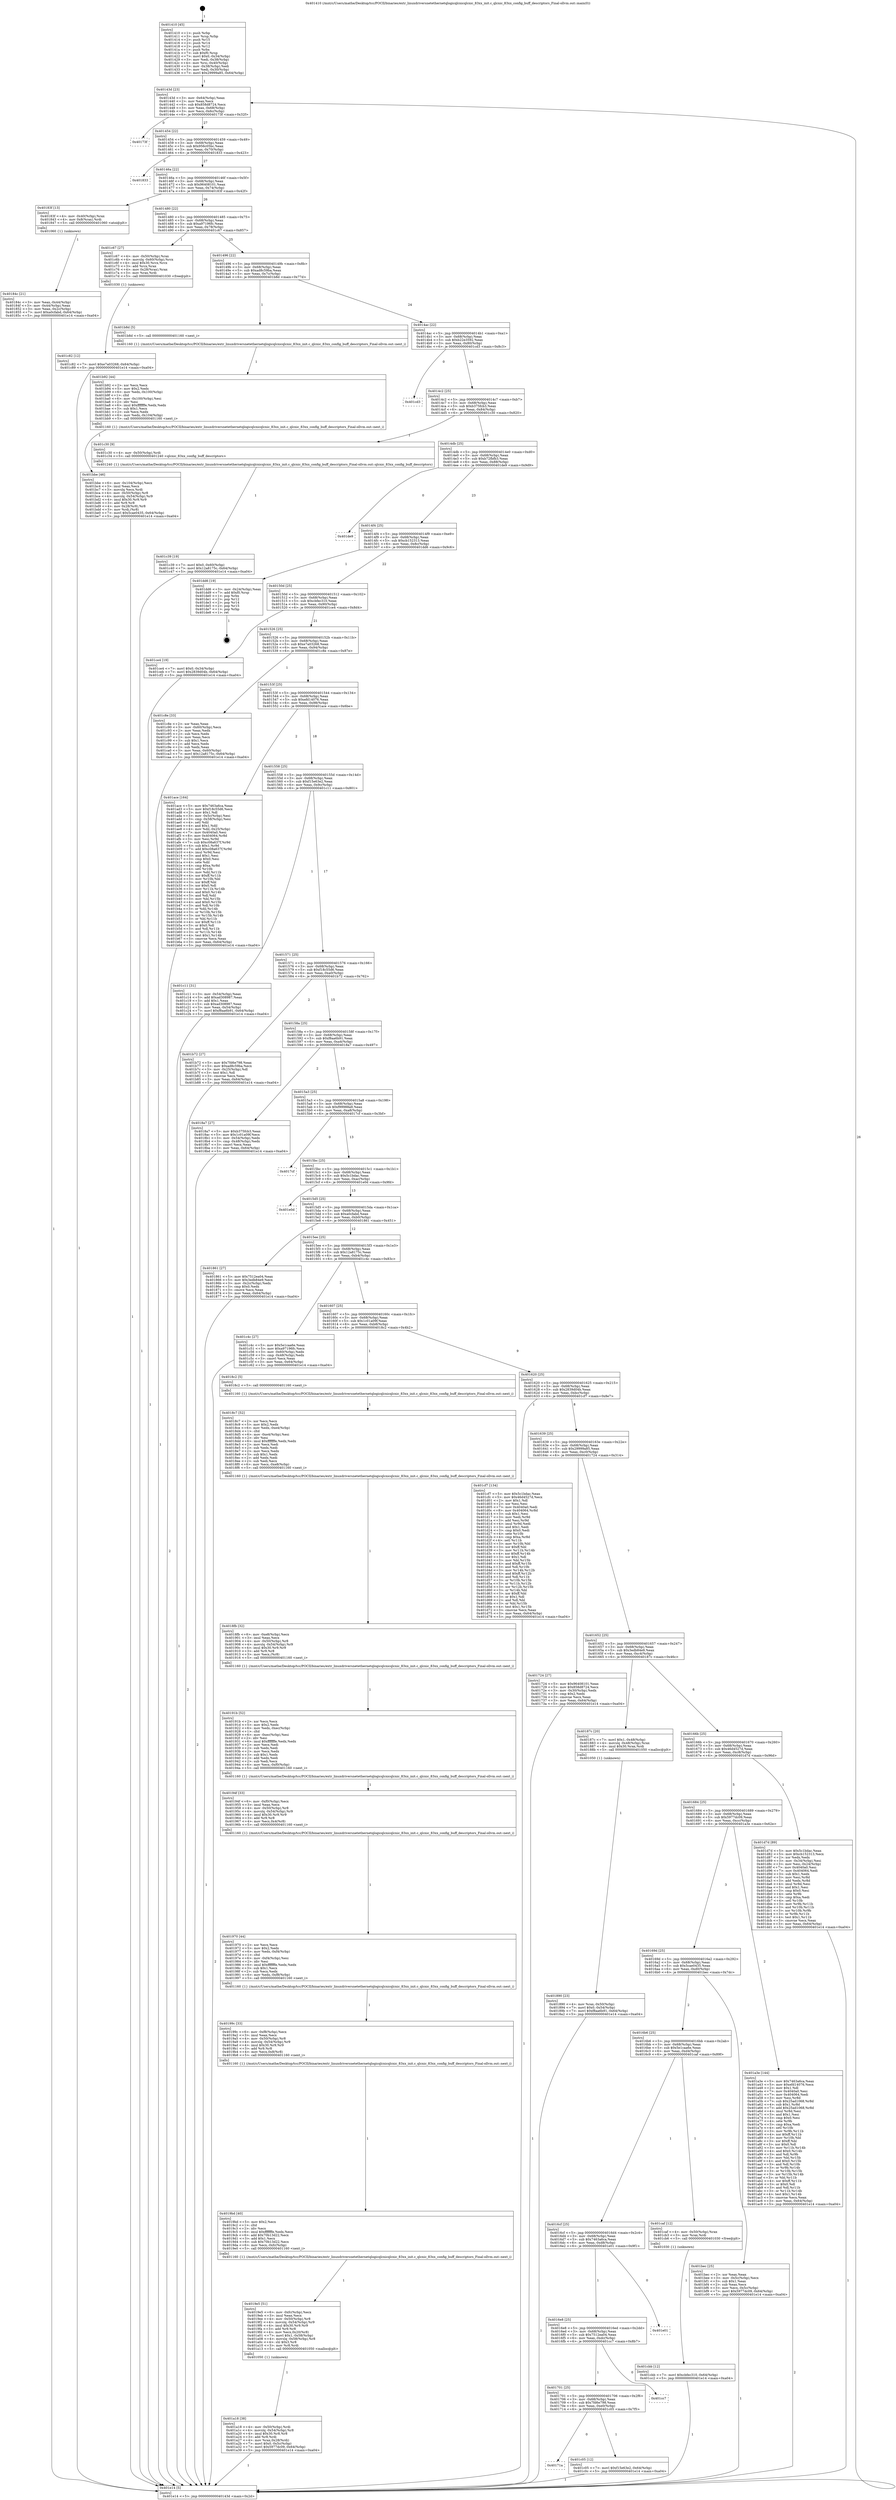 digraph "0x401410" {
  label = "0x401410 (/mnt/c/Users/mathe/Desktop/tcc/POCII/binaries/extr_linuxdriversnetethernetqlogicqlcnicqlcnic_83xx_init.c_qlcnic_83xx_config_buff_descriptors_Final-ollvm.out::main(0))"
  labelloc = "t"
  node[shape=record]

  Entry [label="",width=0.3,height=0.3,shape=circle,fillcolor=black,style=filled]
  "0x40143d" [label="{
     0x40143d [23]\l
     | [instrs]\l
     &nbsp;&nbsp;0x40143d \<+3\>: mov -0x64(%rbp),%eax\l
     &nbsp;&nbsp;0x401440 \<+2\>: mov %eax,%ecx\l
     &nbsp;&nbsp;0x401442 \<+6\>: sub $0x858d8724,%ecx\l
     &nbsp;&nbsp;0x401448 \<+3\>: mov %eax,-0x68(%rbp)\l
     &nbsp;&nbsp;0x40144b \<+3\>: mov %ecx,-0x6c(%rbp)\l
     &nbsp;&nbsp;0x40144e \<+6\>: je 000000000040173f \<main+0x32f\>\l
  }"]
  "0x40173f" [label="{
     0x40173f\l
  }", style=dashed]
  "0x401454" [label="{
     0x401454 [22]\l
     | [instrs]\l
     &nbsp;&nbsp;0x401454 \<+5\>: jmp 0000000000401459 \<main+0x49\>\l
     &nbsp;&nbsp;0x401459 \<+3\>: mov -0x68(%rbp),%eax\l
     &nbsp;&nbsp;0x40145c \<+5\>: sub $0x956c05bc,%eax\l
     &nbsp;&nbsp;0x401461 \<+3\>: mov %eax,-0x70(%rbp)\l
     &nbsp;&nbsp;0x401464 \<+6\>: je 0000000000401833 \<main+0x423\>\l
  }"]
  Exit [label="",width=0.3,height=0.3,shape=circle,fillcolor=black,style=filled,peripheries=2]
  "0x401833" [label="{
     0x401833\l
  }", style=dashed]
  "0x40146a" [label="{
     0x40146a [22]\l
     | [instrs]\l
     &nbsp;&nbsp;0x40146a \<+5\>: jmp 000000000040146f \<main+0x5f\>\l
     &nbsp;&nbsp;0x40146f \<+3\>: mov -0x68(%rbp),%eax\l
     &nbsp;&nbsp;0x401472 \<+5\>: sub $0x96408101,%eax\l
     &nbsp;&nbsp;0x401477 \<+3\>: mov %eax,-0x74(%rbp)\l
     &nbsp;&nbsp;0x40147a \<+6\>: je 000000000040183f \<main+0x42f\>\l
  }"]
  "0x401cbb" [label="{
     0x401cbb [12]\l
     | [instrs]\l
     &nbsp;&nbsp;0x401cbb \<+7\>: movl $0xcbfec310,-0x64(%rbp)\l
     &nbsp;&nbsp;0x401cc2 \<+5\>: jmp 0000000000401e14 \<main+0xa04\>\l
  }"]
  "0x40183f" [label="{
     0x40183f [13]\l
     | [instrs]\l
     &nbsp;&nbsp;0x40183f \<+4\>: mov -0x40(%rbp),%rax\l
     &nbsp;&nbsp;0x401843 \<+4\>: mov 0x8(%rax),%rdi\l
     &nbsp;&nbsp;0x401847 \<+5\>: call 0000000000401060 \<atoi@plt\>\l
     | [calls]\l
     &nbsp;&nbsp;0x401060 \{1\} (unknown)\l
  }"]
  "0x401480" [label="{
     0x401480 [22]\l
     | [instrs]\l
     &nbsp;&nbsp;0x401480 \<+5\>: jmp 0000000000401485 \<main+0x75\>\l
     &nbsp;&nbsp;0x401485 \<+3\>: mov -0x68(%rbp),%eax\l
     &nbsp;&nbsp;0x401488 \<+5\>: sub $0xa97196fc,%eax\l
     &nbsp;&nbsp;0x40148d \<+3\>: mov %eax,-0x78(%rbp)\l
     &nbsp;&nbsp;0x401490 \<+6\>: je 0000000000401c67 \<main+0x857\>\l
  }"]
  "0x401c82" [label="{
     0x401c82 [12]\l
     | [instrs]\l
     &nbsp;&nbsp;0x401c82 \<+7\>: movl $0xe7a03268,-0x64(%rbp)\l
     &nbsp;&nbsp;0x401c89 \<+5\>: jmp 0000000000401e14 \<main+0xa04\>\l
  }"]
  "0x401c67" [label="{
     0x401c67 [27]\l
     | [instrs]\l
     &nbsp;&nbsp;0x401c67 \<+4\>: mov -0x50(%rbp),%rax\l
     &nbsp;&nbsp;0x401c6b \<+4\>: movslq -0x60(%rbp),%rcx\l
     &nbsp;&nbsp;0x401c6f \<+4\>: imul $0x30,%rcx,%rcx\l
     &nbsp;&nbsp;0x401c73 \<+3\>: add %rcx,%rax\l
     &nbsp;&nbsp;0x401c76 \<+4\>: mov 0x28(%rax),%rax\l
     &nbsp;&nbsp;0x401c7a \<+3\>: mov %rax,%rdi\l
     &nbsp;&nbsp;0x401c7d \<+5\>: call 0000000000401030 \<free@plt\>\l
     | [calls]\l
     &nbsp;&nbsp;0x401030 \{1\} (unknown)\l
  }"]
  "0x401496" [label="{
     0x401496 [22]\l
     | [instrs]\l
     &nbsp;&nbsp;0x401496 \<+5\>: jmp 000000000040149b \<main+0x8b\>\l
     &nbsp;&nbsp;0x40149b \<+3\>: mov -0x68(%rbp),%eax\l
     &nbsp;&nbsp;0x40149e \<+5\>: sub $0xad8c59ba,%eax\l
     &nbsp;&nbsp;0x4014a3 \<+3\>: mov %eax,-0x7c(%rbp)\l
     &nbsp;&nbsp;0x4014a6 \<+6\>: je 0000000000401b8d \<main+0x77d\>\l
  }"]
  "0x401c39" [label="{
     0x401c39 [19]\l
     | [instrs]\l
     &nbsp;&nbsp;0x401c39 \<+7\>: movl $0x0,-0x60(%rbp)\l
     &nbsp;&nbsp;0x401c40 \<+7\>: movl $0x12a8175c,-0x64(%rbp)\l
     &nbsp;&nbsp;0x401c47 \<+5\>: jmp 0000000000401e14 \<main+0xa04\>\l
  }"]
  "0x401b8d" [label="{
     0x401b8d [5]\l
     | [instrs]\l
     &nbsp;&nbsp;0x401b8d \<+5\>: call 0000000000401160 \<next_i\>\l
     | [calls]\l
     &nbsp;&nbsp;0x401160 \{1\} (/mnt/c/Users/mathe/Desktop/tcc/POCII/binaries/extr_linuxdriversnetethernetqlogicqlcnicqlcnic_83xx_init.c_qlcnic_83xx_config_buff_descriptors_Final-ollvm.out::next_i)\l
  }"]
  "0x4014ac" [label="{
     0x4014ac [22]\l
     | [instrs]\l
     &nbsp;&nbsp;0x4014ac \<+5\>: jmp 00000000004014b1 \<main+0xa1\>\l
     &nbsp;&nbsp;0x4014b1 \<+3\>: mov -0x68(%rbp),%eax\l
     &nbsp;&nbsp;0x4014b4 \<+5\>: sub $0xb22e3592,%eax\l
     &nbsp;&nbsp;0x4014b9 \<+3\>: mov %eax,-0x80(%rbp)\l
     &nbsp;&nbsp;0x4014bc \<+6\>: je 0000000000401cd3 \<main+0x8c3\>\l
  }"]
  "0x40171a" [label="{
     0x40171a\l
  }", style=dashed]
  "0x401cd3" [label="{
     0x401cd3\l
  }", style=dashed]
  "0x4014c2" [label="{
     0x4014c2 [25]\l
     | [instrs]\l
     &nbsp;&nbsp;0x4014c2 \<+5\>: jmp 00000000004014c7 \<main+0xb7\>\l
     &nbsp;&nbsp;0x4014c7 \<+3\>: mov -0x68(%rbp),%eax\l
     &nbsp;&nbsp;0x4014ca \<+5\>: sub $0xb375fcb3,%eax\l
     &nbsp;&nbsp;0x4014cf \<+6\>: mov %eax,-0x84(%rbp)\l
     &nbsp;&nbsp;0x4014d5 \<+6\>: je 0000000000401c30 \<main+0x820\>\l
  }"]
  "0x401c05" [label="{
     0x401c05 [12]\l
     | [instrs]\l
     &nbsp;&nbsp;0x401c05 \<+7\>: movl $0xf15e63e2,-0x64(%rbp)\l
     &nbsp;&nbsp;0x401c0c \<+5\>: jmp 0000000000401e14 \<main+0xa04\>\l
  }"]
  "0x401c30" [label="{
     0x401c30 [9]\l
     | [instrs]\l
     &nbsp;&nbsp;0x401c30 \<+4\>: mov -0x50(%rbp),%rdi\l
     &nbsp;&nbsp;0x401c34 \<+5\>: call 0000000000401240 \<qlcnic_83xx_config_buff_descriptors\>\l
     | [calls]\l
     &nbsp;&nbsp;0x401240 \{1\} (/mnt/c/Users/mathe/Desktop/tcc/POCII/binaries/extr_linuxdriversnetethernetqlogicqlcnicqlcnic_83xx_init.c_qlcnic_83xx_config_buff_descriptors_Final-ollvm.out::qlcnic_83xx_config_buff_descriptors)\l
  }"]
  "0x4014db" [label="{
     0x4014db [25]\l
     | [instrs]\l
     &nbsp;&nbsp;0x4014db \<+5\>: jmp 00000000004014e0 \<main+0xd0\>\l
     &nbsp;&nbsp;0x4014e0 \<+3\>: mov -0x68(%rbp),%eax\l
     &nbsp;&nbsp;0x4014e3 \<+5\>: sub $0xb72fbfb3,%eax\l
     &nbsp;&nbsp;0x4014e8 \<+6\>: mov %eax,-0x88(%rbp)\l
     &nbsp;&nbsp;0x4014ee \<+6\>: je 0000000000401de9 \<main+0x9d9\>\l
  }"]
  "0x401701" [label="{
     0x401701 [25]\l
     | [instrs]\l
     &nbsp;&nbsp;0x401701 \<+5\>: jmp 0000000000401706 \<main+0x2f6\>\l
     &nbsp;&nbsp;0x401706 \<+3\>: mov -0x68(%rbp),%eax\l
     &nbsp;&nbsp;0x401709 \<+5\>: sub $0x7fd6e798,%eax\l
     &nbsp;&nbsp;0x40170e \<+6\>: mov %eax,-0xe0(%rbp)\l
     &nbsp;&nbsp;0x401714 \<+6\>: je 0000000000401c05 \<main+0x7f5\>\l
  }"]
  "0x401de9" [label="{
     0x401de9\l
  }", style=dashed]
  "0x4014f4" [label="{
     0x4014f4 [25]\l
     | [instrs]\l
     &nbsp;&nbsp;0x4014f4 \<+5\>: jmp 00000000004014f9 \<main+0xe9\>\l
     &nbsp;&nbsp;0x4014f9 \<+3\>: mov -0x68(%rbp),%eax\l
     &nbsp;&nbsp;0x4014fc \<+5\>: sub $0xcb152313,%eax\l
     &nbsp;&nbsp;0x401501 \<+6\>: mov %eax,-0x8c(%rbp)\l
     &nbsp;&nbsp;0x401507 \<+6\>: je 0000000000401dd6 \<main+0x9c6\>\l
  }"]
  "0x401cc7" [label="{
     0x401cc7\l
  }", style=dashed]
  "0x401dd6" [label="{
     0x401dd6 [19]\l
     | [instrs]\l
     &nbsp;&nbsp;0x401dd6 \<+3\>: mov -0x24(%rbp),%eax\l
     &nbsp;&nbsp;0x401dd9 \<+7\>: add $0xf0,%rsp\l
     &nbsp;&nbsp;0x401de0 \<+1\>: pop %rbx\l
     &nbsp;&nbsp;0x401de1 \<+2\>: pop %r12\l
     &nbsp;&nbsp;0x401de3 \<+2\>: pop %r14\l
     &nbsp;&nbsp;0x401de5 \<+2\>: pop %r15\l
     &nbsp;&nbsp;0x401de7 \<+1\>: pop %rbp\l
     &nbsp;&nbsp;0x401de8 \<+1\>: ret\l
  }"]
  "0x40150d" [label="{
     0x40150d [25]\l
     | [instrs]\l
     &nbsp;&nbsp;0x40150d \<+5\>: jmp 0000000000401512 \<main+0x102\>\l
     &nbsp;&nbsp;0x401512 \<+3\>: mov -0x68(%rbp),%eax\l
     &nbsp;&nbsp;0x401515 \<+5\>: sub $0xcbfec310,%eax\l
     &nbsp;&nbsp;0x40151a \<+6\>: mov %eax,-0x90(%rbp)\l
     &nbsp;&nbsp;0x401520 \<+6\>: je 0000000000401ce4 \<main+0x8d4\>\l
  }"]
  "0x4016e8" [label="{
     0x4016e8 [25]\l
     | [instrs]\l
     &nbsp;&nbsp;0x4016e8 \<+5\>: jmp 00000000004016ed \<main+0x2dd\>\l
     &nbsp;&nbsp;0x4016ed \<+3\>: mov -0x68(%rbp),%eax\l
     &nbsp;&nbsp;0x4016f0 \<+5\>: sub $0x7512ea04,%eax\l
     &nbsp;&nbsp;0x4016f5 \<+6\>: mov %eax,-0xdc(%rbp)\l
     &nbsp;&nbsp;0x4016fb \<+6\>: je 0000000000401cc7 \<main+0x8b7\>\l
  }"]
  "0x401ce4" [label="{
     0x401ce4 [19]\l
     | [instrs]\l
     &nbsp;&nbsp;0x401ce4 \<+7\>: movl $0x0,-0x34(%rbp)\l
     &nbsp;&nbsp;0x401ceb \<+7\>: movl $0x2839d04b,-0x64(%rbp)\l
     &nbsp;&nbsp;0x401cf2 \<+5\>: jmp 0000000000401e14 \<main+0xa04\>\l
  }"]
  "0x401526" [label="{
     0x401526 [25]\l
     | [instrs]\l
     &nbsp;&nbsp;0x401526 \<+5\>: jmp 000000000040152b \<main+0x11b\>\l
     &nbsp;&nbsp;0x40152b \<+3\>: mov -0x68(%rbp),%eax\l
     &nbsp;&nbsp;0x40152e \<+5\>: sub $0xe7a03268,%eax\l
     &nbsp;&nbsp;0x401533 \<+6\>: mov %eax,-0x94(%rbp)\l
     &nbsp;&nbsp;0x401539 \<+6\>: je 0000000000401c8e \<main+0x87e\>\l
  }"]
  "0x401e01" [label="{
     0x401e01\l
  }", style=dashed]
  "0x401c8e" [label="{
     0x401c8e [33]\l
     | [instrs]\l
     &nbsp;&nbsp;0x401c8e \<+2\>: xor %eax,%eax\l
     &nbsp;&nbsp;0x401c90 \<+3\>: mov -0x60(%rbp),%ecx\l
     &nbsp;&nbsp;0x401c93 \<+2\>: mov %eax,%edx\l
     &nbsp;&nbsp;0x401c95 \<+2\>: sub %ecx,%edx\l
     &nbsp;&nbsp;0x401c97 \<+2\>: mov %eax,%ecx\l
     &nbsp;&nbsp;0x401c99 \<+3\>: sub $0x1,%ecx\l
     &nbsp;&nbsp;0x401c9c \<+2\>: add %ecx,%edx\l
     &nbsp;&nbsp;0x401c9e \<+2\>: sub %edx,%eax\l
     &nbsp;&nbsp;0x401ca0 \<+3\>: mov %eax,-0x60(%rbp)\l
     &nbsp;&nbsp;0x401ca3 \<+7\>: movl $0x12a8175c,-0x64(%rbp)\l
     &nbsp;&nbsp;0x401caa \<+5\>: jmp 0000000000401e14 \<main+0xa04\>\l
  }"]
  "0x40153f" [label="{
     0x40153f [25]\l
     | [instrs]\l
     &nbsp;&nbsp;0x40153f \<+5\>: jmp 0000000000401544 \<main+0x134\>\l
     &nbsp;&nbsp;0x401544 \<+3\>: mov -0x68(%rbp),%eax\l
     &nbsp;&nbsp;0x401547 \<+5\>: sub $0xefd14076,%eax\l
     &nbsp;&nbsp;0x40154c \<+6\>: mov %eax,-0x98(%rbp)\l
     &nbsp;&nbsp;0x401552 \<+6\>: je 0000000000401ace \<main+0x6be\>\l
  }"]
  "0x4016cf" [label="{
     0x4016cf [25]\l
     | [instrs]\l
     &nbsp;&nbsp;0x4016cf \<+5\>: jmp 00000000004016d4 \<main+0x2c4\>\l
     &nbsp;&nbsp;0x4016d4 \<+3\>: mov -0x68(%rbp),%eax\l
     &nbsp;&nbsp;0x4016d7 \<+5\>: sub $0x7463a6ca,%eax\l
     &nbsp;&nbsp;0x4016dc \<+6\>: mov %eax,-0xd8(%rbp)\l
     &nbsp;&nbsp;0x4016e2 \<+6\>: je 0000000000401e01 \<main+0x9f1\>\l
  }"]
  "0x401ace" [label="{
     0x401ace [164]\l
     | [instrs]\l
     &nbsp;&nbsp;0x401ace \<+5\>: mov $0x7463a6ca,%eax\l
     &nbsp;&nbsp;0x401ad3 \<+5\>: mov $0xf18c55d6,%ecx\l
     &nbsp;&nbsp;0x401ad8 \<+2\>: mov $0x1,%dl\l
     &nbsp;&nbsp;0x401ada \<+3\>: mov -0x5c(%rbp),%esi\l
     &nbsp;&nbsp;0x401add \<+3\>: cmp -0x58(%rbp),%esi\l
     &nbsp;&nbsp;0x401ae0 \<+4\>: setl %dil\l
     &nbsp;&nbsp;0x401ae4 \<+4\>: and $0x1,%dil\l
     &nbsp;&nbsp;0x401ae8 \<+4\>: mov %dil,-0x25(%rbp)\l
     &nbsp;&nbsp;0x401aec \<+7\>: mov 0x4040a0,%esi\l
     &nbsp;&nbsp;0x401af3 \<+8\>: mov 0x404064,%r8d\l
     &nbsp;&nbsp;0x401afb \<+3\>: mov %esi,%r9d\l
     &nbsp;&nbsp;0x401afe \<+7\>: sub $0xc08a637f,%r9d\l
     &nbsp;&nbsp;0x401b05 \<+4\>: sub $0x1,%r9d\l
     &nbsp;&nbsp;0x401b09 \<+7\>: add $0xc08a637f,%r9d\l
     &nbsp;&nbsp;0x401b10 \<+4\>: imul %r9d,%esi\l
     &nbsp;&nbsp;0x401b14 \<+3\>: and $0x1,%esi\l
     &nbsp;&nbsp;0x401b17 \<+3\>: cmp $0x0,%esi\l
     &nbsp;&nbsp;0x401b1a \<+4\>: sete %dil\l
     &nbsp;&nbsp;0x401b1e \<+4\>: cmp $0xa,%r8d\l
     &nbsp;&nbsp;0x401b22 \<+4\>: setl %r10b\l
     &nbsp;&nbsp;0x401b26 \<+3\>: mov %dil,%r11b\l
     &nbsp;&nbsp;0x401b29 \<+4\>: xor $0xff,%r11b\l
     &nbsp;&nbsp;0x401b2d \<+3\>: mov %r10b,%bl\l
     &nbsp;&nbsp;0x401b30 \<+3\>: xor $0xff,%bl\l
     &nbsp;&nbsp;0x401b33 \<+3\>: xor $0x0,%dl\l
     &nbsp;&nbsp;0x401b36 \<+3\>: mov %r11b,%r14b\l
     &nbsp;&nbsp;0x401b39 \<+4\>: and $0x0,%r14b\l
     &nbsp;&nbsp;0x401b3d \<+3\>: and %dl,%dil\l
     &nbsp;&nbsp;0x401b40 \<+3\>: mov %bl,%r15b\l
     &nbsp;&nbsp;0x401b43 \<+4\>: and $0x0,%r15b\l
     &nbsp;&nbsp;0x401b47 \<+3\>: and %dl,%r10b\l
     &nbsp;&nbsp;0x401b4a \<+3\>: or %dil,%r14b\l
     &nbsp;&nbsp;0x401b4d \<+3\>: or %r10b,%r15b\l
     &nbsp;&nbsp;0x401b50 \<+3\>: xor %r15b,%r14b\l
     &nbsp;&nbsp;0x401b53 \<+3\>: or %bl,%r11b\l
     &nbsp;&nbsp;0x401b56 \<+4\>: xor $0xff,%r11b\l
     &nbsp;&nbsp;0x401b5a \<+3\>: or $0x0,%dl\l
     &nbsp;&nbsp;0x401b5d \<+3\>: and %dl,%r11b\l
     &nbsp;&nbsp;0x401b60 \<+3\>: or %r11b,%r14b\l
     &nbsp;&nbsp;0x401b63 \<+4\>: test $0x1,%r14b\l
     &nbsp;&nbsp;0x401b67 \<+3\>: cmovne %ecx,%eax\l
     &nbsp;&nbsp;0x401b6a \<+3\>: mov %eax,-0x64(%rbp)\l
     &nbsp;&nbsp;0x401b6d \<+5\>: jmp 0000000000401e14 \<main+0xa04\>\l
  }"]
  "0x401558" [label="{
     0x401558 [25]\l
     | [instrs]\l
     &nbsp;&nbsp;0x401558 \<+5\>: jmp 000000000040155d \<main+0x14d\>\l
     &nbsp;&nbsp;0x40155d \<+3\>: mov -0x68(%rbp),%eax\l
     &nbsp;&nbsp;0x401560 \<+5\>: sub $0xf15e63e2,%eax\l
     &nbsp;&nbsp;0x401565 \<+6\>: mov %eax,-0x9c(%rbp)\l
     &nbsp;&nbsp;0x40156b \<+6\>: je 0000000000401c11 \<main+0x801\>\l
  }"]
  "0x401caf" [label="{
     0x401caf [12]\l
     | [instrs]\l
     &nbsp;&nbsp;0x401caf \<+4\>: mov -0x50(%rbp),%rax\l
     &nbsp;&nbsp;0x401cb3 \<+3\>: mov %rax,%rdi\l
     &nbsp;&nbsp;0x401cb6 \<+5\>: call 0000000000401030 \<free@plt\>\l
     | [calls]\l
     &nbsp;&nbsp;0x401030 \{1\} (unknown)\l
  }"]
  "0x401c11" [label="{
     0x401c11 [31]\l
     | [instrs]\l
     &nbsp;&nbsp;0x401c11 \<+3\>: mov -0x54(%rbp),%eax\l
     &nbsp;&nbsp;0x401c14 \<+5\>: add $0xad308987,%eax\l
     &nbsp;&nbsp;0x401c19 \<+3\>: add $0x1,%eax\l
     &nbsp;&nbsp;0x401c1c \<+5\>: sub $0xad308987,%eax\l
     &nbsp;&nbsp;0x401c21 \<+3\>: mov %eax,-0x54(%rbp)\l
     &nbsp;&nbsp;0x401c24 \<+7\>: movl $0xf8aa6b91,-0x64(%rbp)\l
     &nbsp;&nbsp;0x401c2b \<+5\>: jmp 0000000000401e14 \<main+0xa04\>\l
  }"]
  "0x401571" [label="{
     0x401571 [25]\l
     | [instrs]\l
     &nbsp;&nbsp;0x401571 \<+5\>: jmp 0000000000401576 \<main+0x166\>\l
     &nbsp;&nbsp;0x401576 \<+3\>: mov -0x68(%rbp),%eax\l
     &nbsp;&nbsp;0x401579 \<+5\>: sub $0xf18c55d6,%eax\l
     &nbsp;&nbsp;0x40157e \<+6\>: mov %eax,-0xa0(%rbp)\l
     &nbsp;&nbsp;0x401584 \<+6\>: je 0000000000401b72 \<main+0x762\>\l
  }"]
  "0x4016b6" [label="{
     0x4016b6 [25]\l
     | [instrs]\l
     &nbsp;&nbsp;0x4016b6 \<+5\>: jmp 00000000004016bb \<main+0x2ab\>\l
     &nbsp;&nbsp;0x4016bb \<+3\>: mov -0x68(%rbp),%eax\l
     &nbsp;&nbsp;0x4016be \<+5\>: sub $0x5e1caa6e,%eax\l
     &nbsp;&nbsp;0x4016c3 \<+6\>: mov %eax,-0xd4(%rbp)\l
     &nbsp;&nbsp;0x4016c9 \<+6\>: je 0000000000401caf \<main+0x89f\>\l
  }"]
  "0x401b72" [label="{
     0x401b72 [27]\l
     | [instrs]\l
     &nbsp;&nbsp;0x401b72 \<+5\>: mov $0x7fd6e798,%eax\l
     &nbsp;&nbsp;0x401b77 \<+5\>: mov $0xad8c59ba,%ecx\l
     &nbsp;&nbsp;0x401b7c \<+3\>: mov -0x25(%rbp),%dl\l
     &nbsp;&nbsp;0x401b7f \<+3\>: test $0x1,%dl\l
     &nbsp;&nbsp;0x401b82 \<+3\>: cmovne %ecx,%eax\l
     &nbsp;&nbsp;0x401b85 \<+3\>: mov %eax,-0x64(%rbp)\l
     &nbsp;&nbsp;0x401b88 \<+5\>: jmp 0000000000401e14 \<main+0xa04\>\l
  }"]
  "0x40158a" [label="{
     0x40158a [25]\l
     | [instrs]\l
     &nbsp;&nbsp;0x40158a \<+5\>: jmp 000000000040158f \<main+0x17f\>\l
     &nbsp;&nbsp;0x40158f \<+3\>: mov -0x68(%rbp),%eax\l
     &nbsp;&nbsp;0x401592 \<+5\>: sub $0xf8aa6b91,%eax\l
     &nbsp;&nbsp;0x401597 \<+6\>: mov %eax,-0xa4(%rbp)\l
     &nbsp;&nbsp;0x40159d \<+6\>: je 00000000004018a7 \<main+0x497\>\l
  }"]
  "0x401bec" [label="{
     0x401bec [25]\l
     | [instrs]\l
     &nbsp;&nbsp;0x401bec \<+2\>: xor %eax,%eax\l
     &nbsp;&nbsp;0x401bee \<+3\>: mov -0x5c(%rbp),%ecx\l
     &nbsp;&nbsp;0x401bf1 \<+3\>: sub $0x1,%eax\l
     &nbsp;&nbsp;0x401bf4 \<+2\>: sub %eax,%ecx\l
     &nbsp;&nbsp;0x401bf6 \<+3\>: mov %ecx,-0x5c(%rbp)\l
     &nbsp;&nbsp;0x401bf9 \<+7\>: movl $0x5977dc09,-0x64(%rbp)\l
     &nbsp;&nbsp;0x401c00 \<+5\>: jmp 0000000000401e14 \<main+0xa04\>\l
  }"]
  "0x4018a7" [label="{
     0x4018a7 [27]\l
     | [instrs]\l
     &nbsp;&nbsp;0x4018a7 \<+5\>: mov $0xb375fcb3,%eax\l
     &nbsp;&nbsp;0x4018ac \<+5\>: mov $0x1c01a09f,%ecx\l
     &nbsp;&nbsp;0x4018b1 \<+3\>: mov -0x54(%rbp),%edx\l
     &nbsp;&nbsp;0x4018b4 \<+3\>: cmp -0x48(%rbp),%edx\l
     &nbsp;&nbsp;0x4018b7 \<+3\>: cmovl %ecx,%eax\l
     &nbsp;&nbsp;0x4018ba \<+3\>: mov %eax,-0x64(%rbp)\l
     &nbsp;&nbsp;0x4018bd \<+5\>: jmp 0000000000401e14 \<main+0xa04\>\l
  }"]
  "0x4015a3" [label="{
     0x4015a3 [25]\l
     | [instrs]\l
     &nbsp;&nbsp;0x4015a3 \<+5\>: jmp 00000000004015a8 \<main+0x198\>\l
     &nbsp;&nbsp;0x4015a8 \<+3\>: mov -0x68(%rbp),%eax\l
     &nbsp;&nbsp;0x4015ab \<+5\>: sub $0xf99988a9,%eax\l
     &nbsp;&nbsp;0x4015b0 \<+6\>: mov %eax,-0xa8(%rbp)\l
     &nbsp;&nbsp;0x4015b6 \<+6\>: je 00000000004017cf \<main+0x3bf\>\l
  }"]
  "0x401bbe" [label="{
     0x401bbe [46]\l
     | [instrs]\l
     &nbsp;&nbsp;0x401bbe \<+6\>: mov -0x104(%rbp),%ecx\l
     &nbsp;&nbsp;0x401bc4 \<+3\>: imul %eax,%ecx\l
     &nbsp;&nbsp;0x401bc7 \<+3\>: movslq %ecx,%rdi\l
     &nbsp;&nbsp;0x401bca \<+4\>: mov -0x50(%rbp),%r8\l
     &nbsp;&nbsp;0x401bce \<+4\>: movslq -0x54(%rbp),%r9\l
     &nbsp;&nbsp;0x401bd2 \<+4\>: imul $0x30,%r9,%r9\l
     &nbsp;&nbsp;0x401bd6 \<+3\>: add %r9,%r8\l
     &nbsp;&nbsp;0x401bd9 \<+4\>: mov 0x28(%r8),%r8\l
     &nbsp;&nbsp;0x401bdd \<+3\>: mov %rdi,(%r8)\l
     &nbsp;&nbsp;0x401be0 \<+7\>: movl $0x5cae0435,-0x64(%rbp)\l
     &nbsp;&nbsp;0x401be7 \<+5\>: jmp 0000000000401e14 \<main+0xa04\>\l
  }"]
  "0x4017cf" [label="{
     0x4017cf\l
  }", style=dashed]
  "0x4015bc" [label="{
     0x4015bc [25]\l
     | [instrs]\l
     &nbsp;&nbsp;0x4015bc \<+5\>: jmp 00000000004015c1 \<main+0x1b1\>\l
     &nbsp;&nbsp;0x4015c1 \<+3\>: mov -0x68(%rbp),%eax\l
     &nbsp;&nbsp;0x4015c4 \<+5\>: sub $0x5c1bdac,%eax\l
     &nbsp;&nbsp;0x4015c9 \<+6\>: mov %eax,-0xac(%rbp)\l
     &nbsp;&nbsp;0x4015cf \<+6\>: je 0000000000401e0d \<main+0x9fd\>\l
  }"]
  "0x401b92" [label="{
     0x401b92 [44]\l
     | [instrs]\l
     &nbsp;&nbsp;0x401b92 \<+2\>: xor %ecx,%ecx\l
     &nbsp;&nbsp;0x401b94 \<+5\>: mov $0x2,%edx\l
     &nbsp;&nbsp;0x401b99 \<+6\>: mov %edx,-0x100(%rbp)\l
     &nbsp;&nbsp;0x401b9f \<+1\>: cltd\l
     &nbsp;&nbsp;0x401ba0 \<+6\>: mov -0x100(%rbp),%esi\l
     &nbsp;&nbsp;0x401ba6 \<+2\>: idiv %esi\l
     &nbsp;&nbsp;0x401ba8 \<+6\>: imul $0xfffffffe,%edx,%edx\l
     &nbsp;&nbsp;0x401bae \<+3\>: sub $0x1,%ecx\l
     &nbsp;&nbsp;0x401bb1 \<+2\>: sub %ecx,%edx\l
     &nbsp;&nbsp;0x401bb3 \<+6\>: mov %edx,-0x104(%rbp)\l
     &nbsp;&nbsp;0x401bb9 \<+5\>: call 0000000000401160 \<next_i\>\l
     | [calls]\l
     &nbsp;&nbsp;0x401160 \{1\} (/mnt/c/Users/mathe/Desktop/tcc/POCII/binaries/extr_linuxdriversnetethernetqlogicqlcnicqlcnic_83xx_init.c_qlcnic_83xx_config_buff_descriptors_Final-ollvm.out::next_i)\l
  }"]
  "0x401e0d" [label="{
     0x401e0d\l
  }", style=dashed]
  "0x4015d5" [label="{
     0x4015d5 [25]\l
     | [instrs]\l
     &nbsp;&nbsp;0x4015d5 \<+5\>: jmp 00000000004015da \<main+0x1ca\>\l
     &nbsp;&nbsp;0x4015da \<+3\>: mov -0x68(%rbp),%eax\l
     &nbsp;&nbsp;0x4015dd \<+5\>: sub $0xa0cfabd,%eax\l
     &nbsp;&nbsp;0x4015e2 \<+6\>: mov %eax,-0xb0(%rbp)\l
     &nbsp;&nbsp;0x4015e8 \<+6\>: je 0000000000401861 \<main+0x451\>\l
  }"]
  "0x40169d" [label="{
     0x40169d [25]\l
     | [instrs]\l
     &nbsp;&nbsp;0x40169d \<+5\>: jmp 00000000004016a2 \<main+0x292\>\l
     &nbsp;&nbsp;0x4016a2 \<+3\>: mov -0x68(%rbp),%eax\l
     &nbsp;&nbsp;0x4016a5 \<+5\>: sub $0x5cae0435,%eax\l
     &nbsp;&nbsp;0x4016aa \<+6\>: mov %eax,-0xd0(%rbp)\l
     &nbsp;&nbsp;0x4016b0 \<+6\>: je 0000000000401bec \<main+0x7dc\>\l
  }"]
  "0x401861" [label="{
     0x401861 [27]\l
     | [instrs]\l
     &nbsp;&nbsp;0x401861 \<+5\>: mov $0x7512ea04,%eax\l
     &nbsp;&nbsp;0x401866 \<+5\>: mov $0x3edb84e9,%ecx\l
     &nbsp;&nbsp;0x40186b \<+3\>: mov -0x2c(%rbp),%edx\l
     &nbsp;&nbsp;0x40186e \<+3\>: cmp $0x0,%edx\l
     &nbsp;&nbsp;0x401871 \<+3\>: cmove %ecx,%eax\l
     &nbsp;&nbsp;0x401874 \<+3\>: mov %eax,-0x64(%rbp)\l
     &nbsp;&nbsp;0x401877 \<+5\>: jmp 0000000000401e14 \<main+0xa04\>\l
  }"]
  "0x4015ee" [label="{
     0x4015ee [25]\l
     | [instrs]\l
     &nbsp;&nbsp;0x4015ee \<+5\>: jmp 00000000004015f3 \<main+0x1e3\>\l
     &nbsp;&nbsp;0x4015f3 \<+3\>: mov -0x68(%rbp),%eax\l
     &nbsp;&nbsp;0x4015f6 \<+5\>: sub $0x12a8175c,%eax\l
     &nbsp;&nbsp;0x4015fb \<+6\>: mov %eax,-0xb4(%rbp)\l
     &nbsp;&nbsp;0x401601 \<+6\>: je 0000000000401c4c \<main+0x83c\>\l
  }"]
  "0x401a3e" [label="{
     0x401a3e [144]\l
     | [instrs]\l
     &nbsp;&nbsp;0x401a3e \<+5\>: mov $0x7463a6ca,%eax\l
     &nbsp;&nbsp;0x401a43 \<+5\>: mov $0xefd14076,%ecx\l
     &nbsp;&nbsp;0x401a48 \<+2\>: mov $0x1,%dl\l
     &nbsp;&nbsp;0x401a4a \<+7\>: mov 0x4040a0,%esi\l
     &nbsp;&nbsp;0x401a51 \<+7\>: mov 0x404064,%edi\l
     &nbsp;&nbsp;0x401a58 \<+3\>: mov %esi,%r8d\l
     &nbsp;&nbsp;0x401a5b \<+7\>: sub $0x25ad1068,%r8d\l
     &nbsp;&nbsp;0x401a62 \<+4\>: sub $0x1,%r8d\l
     &nbsp;&nbsp;0x401a66 \<+7\>: add $0x25ad1068,%r8d\l
     &nbsp;&nbsp;0x401a6d \<+4\>: imul %r8d,%esi\l
     &nbsp;&nbsp;0x401a71 \<+3\>: and $0x1,%esi\l
     &nbsp;&nbsp;0x401a74 \<+3\>: cmp $0x0,%esi\l
     &nbsp;&nbsp;0x401a77 \<+4\>: sete %r9b\l
     &nbsp;&nbsp;0x401a7b \<+3\>: cmp $0xa,%edi\l
     &nbsp;&nbsp;0x401a7e \<+4\>: setl %r10b\l
     &nbsp;&nbsp;0x401a82 \<+3\>: mov %r9b,%r11b\l
     &nbsp;&nbsp;0x401a85 \<+4\>: xor $0xff,%r11b\l
     &nbsp;&nbsp;0x401a89 \<+3\>: mov %r10b,%bl\l
     &nbsp;&nbsp;0x401a8c \<+3\>: xor $0xff,%bl\l
     &nbsp;&nbsp;0x401a8f \<+3\>: xor $0x0,%dl\l
     &nbsp;&nbsp;0x401a92 \<+3\>: mov %r11b,%r14b\l
     &nbsp;&nbsp;0x401a95 \<+4\>: and $0x0,%r14b\l
     &nbsp;&nbsp;0x401a99 \<+3\>: and %dl,%r9b\l
     &nbsp;&nbsp;0x401a9c \<+3\>: mov %bl,%r15b\l
     &nbsp;&nbsp;0x401a9f \<+4\>: and $0x0,%r15b\l
     &nbsp;&nbsp;0x401aa3 \<+3\>: and %dl,%r10b\l
     &nbsp;&nbsp;0x401aa6 \<+3\>: or %r9b,%r14b\l
     &nbsp;&nbsp;0x401aa9 \<+3\>: or %r10b,%r15b\l
     &nbsp;&nbsp;0x401aac \<+3\>: xor %r15b,%r14b\l
     &nbsp;&nbsp;0x401aaf \<+3\>: or %bl,%r11b\l
     &nbsp;&nbsp;0x401ab2 \<+4\>: xor $0xff,%r11b\l
     &nbsp;&nbsp;0x401ab6 \<+3\>: or $0x0,%dl\l
     &nbsp;&nbsp;0x401ab9 \<+3\>: and %dl,%r11b\l
     &nbsp;&nbsp;0x401abc \<+3\>: or %r11b,%r14b\l
     &nbsp;&nbsp;0x401abf \<+4\>: test $0x1,%r14b\l
     &nbsp;&nbsp;0x401ac3 \<+3\>: cmovne %ecx,%eax\l
     &nbsp;&nbsp;0x401ac6 \<+3\>: mov %eax,-0x64(%rbp)\l
     &nbsp;&nbsp;0x401ac9 \<+5\>: jmp 0000000000401e14 \<main+0xa04\>\l
  }"]
  "0x401c4c" [label="{
     0x401c4c [27]\l
     | [instrs]\l
     &nbsp;&nbsp;0x401c4c \<+5\>: mov $0x5e1caa6e,%eax\l
     &nbsp;&nbsp;0x401c51 \<+5\>: mov $0xa97196fc,%ecx\l
     &nbsp;&nbsp;0x401c56 \<+3\>: mov -0x60(%rbp),%edx\l
     &nbsp;&nbsp;0x401c59 \<+3\>: cmp -0x48(%rbp),%edx\l
     &nbsp;&nbsp;0x401c5c \<+3\>: cmovl %ecx,%eax\l
     &nbsp;&nbsp;0x401c5f \<+3\>: mov %eax,-0x64(%rbp)\l
     &nbsp;&nbsp;0x401c62 \<+5\>: jmp 0000000000401e14 \<main+0xa04\>\l
  }"]
  "0x401607" [label="{
     0x401607 [25]\l
     | [instrs]\l
     &nbsp;&nbsp;0x401607 \<+5\>: jmp 000000000040160c \<main+0x1fc\>\l
     &nbsp;&nbsp;0x40160c \<+3\>: mov -0x68(%rbp),%eax\l
     &nbsp;&nbsp;0x40160f \<+5\>: sub $0x1c01a09f,%eax\l
     &nbsp;&nbsp;0x401614 \<+6\>: mov %eax,-0xb8(%rbp)\l
     &nbsp;&nbsp;0x40161a \<+6\>: je 00000000004018c2 \<main+0x4b2\>\l
  }"]
  "0x401684" [label="{
     0x401684 [25]\l
     | [instrs]\l
     &nbsp;&nbsp;0x401684 \<+5\>: jmp 0000000000401689 \<main+0x279\>\l
     &nbsp;&nbsp;0x401689 \<+3\>: mov -0x68(%rbp),%eax\l
     &nbsp;&nbsp;0x40168c \<+5\>: sub $0x5977dc09,%eax\l
     &nbsp;&nbsp;0x401691 \<+6\>: mov %eax,-0xcc(%rbp)\l
     &nbsp;&nbsp;0x401697 \<+6\>: je 0000000000401a3e \<main+0x62e\>\l
  }"]
  "0x4018c2" [label="{
     0x4018c2 [5]\l
     | [instrs]\l
     &nbsp;&nbsp;0x4018c2 \<+5\>: call 0000000000401160 \<next_i\>\l
     | [calls]\l
     &nbsp;&nbsp;0x401160 \{1\} (/mnt/c/Users/mathe/Desktop/tcc/POCII/binaries/extr_linuxdriversnetethernetqlogicqlcnicqlcnic_83xx_init.c_qlcnic_83xx_config_buff_descriptors_Final-ollvm.out::next_i)\l
  }"]
  "0x401620" [label="{
     0x401620 [25]\l
     | [instrs]\l
     &nbsp;&nbsp;0x401620 \<+5\>: jmp 0000000000401625 \<main+0x215\>\l
     &nbsp;&nbsp;0x401625 \<+3\>: mov -0x68(%rbp),%eax\l
     &nbsp;&nbsp;0x401628 \<+5\>: sub $0x2839d04b,%eax\l
     &nbsp;&nbsp;0x40162d \<+6\>: mov %eax,-0xbc(%rbp)\l
     &nbsp;&nbsp;0x401633 \<+6\>: je 0000000000401cf7 \<main+0x8e7\>\l
  }"]
  "0x401d7d" [label="{
     0x401d7d [89]\l
     | [instrs]\l
     &nbsp;&nbsp;0x401d7d \<+5\>: mov $0x5c1bdac,%eax\l
     &nbsp;&nbsp;0x401d82 \<+5\>: mov $0xcb152313,%ecx\l
     &nbsp;&nbsp;0x401d87 \<+2\>: xor %edx,%edx\l
     &nbsp;&nbsp;0x401d89 \<+3\>: mov -0x34(%rbp),%esi\l
     &nbsp;&nbsp;0x401d8c \<+3\>: mov %esi,-0x24(%rbp)\l
     &nbsp;&nbsp;0x401d8f \<+7\>: mov 0x4040a0,%esi\l
     &nbsp;&nbsp;0x401d96 \<+7\>: mov 0x404064,%edi\l
     &nbsp;&nbsp;0x401d9d \<+3\>: sub $0x1,%edx\l
     &nbsp;&nbsp;0x401da0 \<+3\>: mov %esi,%r8d\l
     &nbsp;&nbsp;0x401da3 \<+3\>: add %edx,%r8d\l
     &nbsp;&nbsp;0x401da6 \<+4\>: imul %r8d,%esi\l
     &nbsp;&nbsp;0x401daa \<+3\>: and $0x1,%esi\l
     &nbsp;&nbsp;0x401dad \<+3\>: cmp $0x0,%esi\l
     &nbsp;&nbsp;0x401db0 \<+4\>: sete %r9b\l
     &nbsp;&nbsp;0x401db4 \<+3\>: cmp $0xa,%edi\l
     &nbsp;&nbsp;0x401db7 \<+4\>: setl %r10b\l
     &nbsp;&nbsp;0x401dbb \<+3\>: mov %r9b,%r11b\l
     &nbsp;&nbsp;0x401dbe \<+3\>: and %r10b,%r11b\l
     &nbsp;&nbsp;0x401dc1 \<+3\>: xor %r10b,%r9b\l
     &nbsp;&nbsp;0x401dc4 \<+3\>: or %r9b,%r11b\l
     &nbsp;&nbsp;0x401dc7 \<+4\>: test $0x1,%r11b\l
     &nbsp;&nbsp;0x401dcb \<+3\>: cmovne %ecx,%eax\l
     &nbsp;&nbsp;0x401dce \<+3\>: mov %eax,-0x64(%rbp)\l
     &nbsp;&nbsp;0x401dd1 \<+5\>: jmp 0000000000401e14 \<main+0xa04\>\l
  }"]
  "0x401cf7" [label="{
     0x401cf7 [134]\l
     | [instrs]\l
     &nbsp;&nbsp;0x401cf7 \<+5\>: mov $0x5c1bdac,%eax\l
     &nbsp;&nbsp;0x401cfc \<+5\>: mov $0x46d4527d,%ecx\l
     &nbsp;&nbsp;0x401d01 \<+2\>: mov $0x1,%dl\l
     &nbsp;&nbsp;0x401d03 \<+2\>: xor %esi,%esi\l
     &nbsp;&nbsp;0x401d05 \<+7\>: mov 0x4040a0,%edi\l
     &nbsp;&nbsp;0x401d0c \<+8\>: mov 0x404064,%r8d\l
     &nbsp;&nbsp;0x401d14 \<+3\>: sub $0x1,%esi\l
     &nbsp;&nbsp;0x401d17 \<+3\>: mov %edi,%r9d\l
     &nbsp;&nbsp;0x401d1a \<+3\>: add %esi,%r9d\l
     &nbsp;&nbsp;0x401d1d \<+4\>: imul %r9d,%edi\l
     &nbsp;&nbsp;0x401d21 \<+3\>: and $0x1,%edi\l
     &nbsp;&nbsp;0x401d24 \<+3\>: cmp $0x0,%edi\l
     &nbsp;&nbsp;0x401d27 \<+4\>: sete %r10b\l
     &nbsp;&nbsp;0x401d2b \<+4\>: cmp $0xa,%r8d\l
     &nbsp;&nbsp;0x401d2f \<+4\>: setl %r11b\l
     &nbsp;&nbsp;0x401d33 \<+3\>: mov %r10b,%bl\l
     &nbsp;&nbsp;0x401d36 \<+3\>: xor $0xff,%bl\l
     &nbsp;&nbsp;0x401d39 \<+3\>: mov %r11b,%r14b\l
     &nbsp;&nbsp;0x401d3c \<+4\>: xor $0xff,%r14b\l
     &nbsp;&nbsp;0x401d40 \<+3\>: xor $0x1,%dl\l
     &nbsp;&nbsp;0x401d43 \<+3\>: mov %bl,%r15b\l
     &nbsp;&nbsp;0x401d46 \<+4\>: and $0xff,%r15b\l
     &nbsp;&nbsp;0x401d4a \<+3\>: and %dl,%r10b\l
     &nbsp;&nbsp;0x401d4d \<+3\>: mov %r14b,%r12b\l
     &nbsp;&nbsp;0x401d50 \<+4\>: and $0xff,%r12b\l
     &nbsp;&nbsp;0x401d54 \<+3\>: and %dl,%r11b\l
     &nbsp;&nbsp;0x401d57 \<+3\>: or %r10b,%r15b\l
     &nbsp;&nbsp;0x401d5a \<+3\>: or %r11b,%r12b\l
     &nbsp;&nbsp;0x401d5d \<+3\>: xor %r12b,%r15b\l
     &nbsp;&nbsp;0x401d60 \<+3\>: or %r14b,%bl\l
     &nbsp;&nbsp;0x401d63 \<+3\>: xor $0xff,%bl\l
     &nbsp;&nbsp;0x401d66 \<+3\>: or $0x1,%dl\l
     &nbsp;&nbsp;0x401d69 \<+2\>: and %dl,%bl\l
     &nbsp;&nbsp;0x401d6b \<+3\>: or %bl,%r15b\l
     &nbsp;&nbsp;0x401d6e \<+4\>: test $0x1,%r15b\l
     &nbsp;&nbsp;0x401d72 \<+3\>: cmovne %ecx,%eax\l
     &nbsp;&nbsp;0x401d75 \<+3\>: mov %eax,-0x64(%rbp)\l
     &nbsp;&nbsp;0x401d78 \<+5\>: jmp 0000000000401e14 \<main+0xa04\>\l
  }"]
  "0x401639" [label="{
     0x401639 [25]\l
     | [instrs]\l
     &nbsp;&nbsp;0x401639 \<+5\>: jmp 000000000040163e \<main+0x22e\>\l
     &nbsp;&nbsp;0x40163e \<+3\>: mov -0x68(%rbp),%eax\l
     &nbsp;&nbsp;0x401641 \<+5\>: sub $0x29999a85,%eax\l
     &nbsp;&nbsp;0x401646 \<+6\>: mov %eax,-0xc0(%rbp)\l
     &nbsp;&nbsp;0x40164c \<+6\>: je 0000000000401724 \<main+0x314\>\l
  }"]
  "0x401a18" [label="{
     0x401a18 [38]\l
     | [instrs]\l
     &nbsp;&nbsp;0x401a18 \<+4\>: mov -0x50(%rbp),%rdi\l
     &nbsp;&nbsp;0x401a1c \<+4\>: movslq -0x54(%rbp),%r8\l
     &nbsp;&nbsp;0x401a20 \<+4\>: imul $0x30,%r8,%r8\l
     &nbsp;&nbsp;0x401a24 \<+3\>: add %r8,%rdi\l
     &nbsp;&nbsp;0x401a27 \<+4\>: mov %rax,0x28(%rdi)\l
     &nbsp;&nbsp;0x401a2b \<+7\>: movl $0x0,-0x5c(%rbp)\l
     &nbsp;&nbsp;0x401a32 \<+7\>: movl $0x5977dc09,-0x64(%rbp)\l
     &nbsp;&nbsp;0x401a39 \<+5\>: jmp 0000000000401e14 \<main+0xa04\>\l
  }"]
  "0x401724" [label="{
     0x401724 [27]\l
     | [instrs]\l
     &nbsp;&nbsp;0x401724 \<+5\>: mov $0x96408101,%eax\l
     &nbsp;&nbsp;0x401729 \<+5\>: mov $0x858d8724,%ecx\l
     &nbsp;&nbsp;0x40172e \<+3\>: mov -0x30(%rbp),%edx\l
     &nbsp;&nbsp;0x401731 \<+3\>: cmp $0x2,%edx\l
     &nbsp;&nbsp;0x401734 \<+3\>: cmovne %ecx,%eax\l
     &nbsp;&nbsp;0x401737 \<+3\>: mov %eax,-0x64(%rbp)\l
     &nbsp;&nbsp;0x40173a \<+5\>: jmp 0000000000401e14 \<main+0xa04\>\l
  }"]
  "0x401652" [label="{
     0x401652 [25]\l
     | [instrs]\l
     &nbsp;&nbsp;0x401652 \<+5\>: jmp 0000000000401657 \<main+0x247\>\l
     &nbsp;&nbsp;0x401657 \<+3\>: mov -0x68(%rbp),%eax\l
     &nbsp;&nbsp;0x40165a \<+5\>: sub $0x3edb84e9,%eax\l
     &nbsp;&nbsp;0x40165f \<+6\>: mov %eax,-0xc4(%rbp)\l
     &nbsp;&nbsp;0x401665 \<+6\>: je 000000000040187c \<main+0x46c\>\l
  }"]
  "0x401e14" [label="{
     0x401e14 [5]\l
     | [instrs]\l
     &nbsp;&nbsp;0x401e14 \<+5\>: jmp 000000000040143d \<main+0x2d\>\l
  }"]
  "0x401410" [label="{
     0x401410 [45]\l
     | [instrs]\l
     &nbsp;&nbsp;0x401410 \<+1\>: push %rbp\l
     &nbsp;&nbsp;0x401411 \<+3\>: mov %rsp,%rbp\l
     &nbsp;&nbsp;0x401414 \<+2\>: push %r15\l
     &nbsp;&nbsp;0x401416 \<+2\>: push %r14\l
     &nbsp;&nbsp;0x401418 \<+2\>: push %r12\l
     &nbsp;&nbsp;0x40141a \<+1\>: push %rbx\l
     &nbsp;&nbsp;0x40141b \<+7\>: sub $0xf0,%rsp\l
     &nbsp;&nbsp;0x401422 \<+7\>: movl $0x0,-0x34(%rbp)\l
     &nbsp;&nbsp;0x401429 \<+3\>: mov %edi,-0x38(%rbp)\l
     &nbsp;&nbsp;0x40142c \<+4\>: mov %rsi,-0x40(%rbp)\l
     &nbsp;&nbsp;0x401430 \<+3\>: mov -0x38(%rbp),%edi\l
     &nbsp;&nbsp;0x401433 \<+3\>: mov %edi,-0x30(%rbp)\l
     &nbsp;&nbsp;0x401436 \<+7\>: movl $0x29999a85,-0x64(%rbp)\l
  }"]
  "0x40184c" [label="{
     0x40184c [21]\l
     | [instrs]\l
     &nbsp;&nbsp;0x40184c \<+3\>: mov %eax,-0x44(%rbp)\l
     &nbsp;&nbsp;0x40184f \<+3\>: mov -0x44(%rbp),%eax\l
     &nbsp;&nbsp;0x401852 \<+3\>: mov %eax,-0x2c(%rbp)\l
     &nbsp;&nbsp;0x401855 \<+7\>: movl $0xa0cfabd,-0x64(%rbp)\l
     &nbsp;&nbsp;0x40185c \<+5\>: jmp 0000000000401e14 \<main+0xa04\>\l
  }"]
  "0x4019e5" [label="{
     0x4019e5 [51]\l
     | [instrs]\l
     &nbsp;&nbsp;0x4019e5 \<+6\>: mov -0xfc(%rbp),%ecx\l
     &nbsp;&nbsp;0x4019eb \<+3\>: imul %eax,%ecx\l
     &nbsp;&nbsp;0x4019ee \<+4\>: mov -0x50(%rbp),%r8\l
     &nbsp;&nbsp;0x4019f2 \<+4\>: movslq -0x54(%rbp),%r9\l
     &nbsp;&nbsp;0x4019f6 \<+4\>: imul $0x30,%r9,%r9\l
     &nbsp;&nbsp;0x4019fa \<+3\>: add %r9,%r8\l
     &nbsp;&nbsp;0x4019fd \<+4\>: mov %ecx,0x20(%r8)\l
     &nbsp;&nbsp;0x401a01 \<+7\>: movl $0x1,-0x58(%rbp)\l
     &nbsp;&nbsp;0x401a08 \<+4\>: movslq -0x58(%rbp),%r8\l
     &nbsp;&nbsp;0x401a0c \<+4\>: shl $0x3,%r8\l
     &nbsp;&nbsp;0x401a10 \<+3\>: mov %r8,%rdi\l
     &nbsp;&nbsp;0x401a13 \<+5\>: call 0000000000401050 \<malloc@plt\>\l
     | [calls]\l
     &nbsp;&nbsp;0x401050 \{1\} (unknown)\l
  }"]
  "0x40187c" [label="{
     0x40187c [20]\l
     | [instrs]\l
     &nbsp;&nbsp;0x40187c \<+7\>: movl $0x1,-0x48(%rbp)\l
     &nbsp;&nbsp;0x401883 \<+4\>: movslq -0x48(%rbp),%rax\l
     &nbsp;&nbsp;0x401887 \<+4\>: imul $0x30,%rax,%rdi\l
     &nbsp;&nbsp;0x40188b \<+5\>: call 0000000000401050 \<malloc@plt\>\l
     | [calls]\l
     &nbsp;&nbsp;0x401050 \{1\} (unknown)\l
  }"]
  "0x40166b" [label="{
     0x40166b [25]\l
     | [instrs]\l
     &nbsp;&nbsp;0x40166b \<+5\>: jmp 0000000000401670 \<main+0x260\>\l
     &nbsp;&nbsp;0x401670 \<+3\>: mov -0x68(%rbp),%eax\l
     &nbsp;&nbsp;0x401673 \<+5\>: sub $0x46d4527d,%eax\l
     &nbsp;&nbsp;0x401678 \<+6\>: mov %eax,-0xc8(%rbp)\l
     &nbsp;&nbsp;0x40167e \<+6\>: je 0000000000401d7d \<main+0x96d\>\l
  }"]
  "0x401890" [label="{
     0x401890 [23]\l
     | [instrs]\l
     &nbsp;&nbsp;0x401890 \<+4\>: mov %rax,-0x50(%rbp)\l
     &nbsp;&nbsp;0x401894 \<+7\>: movl $0x0,-0x54(%rbp)\l
     &nbsp;&nbsp;0x40189b \<+7\>: movl $0xf8aa6b91,-0x64(%rbp)\l
     &nbsp;&nbsp;0x4018a2 \<+5\>: jmp 0000000000401e14 \<main+0xa04\>\l
  }"]
  "0x4018c7" [label="{
     0x4018c7 [52]\l
     | [instrs]\l
     &nbsp;&nbsp;0x4018c7 \<+2\>: xor %ecx,%ecx\l
     &nbsp;&nbsp;0x4018c9 \<+5\>: mov $0x2,%edx\l
     &nbsp;&nbsp;0x4018ce \<+6\>: mov %edx,-0xe4(%rbp)\l
     &nbsp;&nbsp;0x4018d4 \<+1\>: cltd\l
     &nbsp;&nbsp;0x4018d5 \<+6\>: mov -0xe4(%rbp),%esi\l
     &nbsp;&nbsp;0x4018db \<+2\>: idiv %esi\l
     &nbsp;&nbsp;0x4018dd \<+6\>: imul $0xfffffffe,%edx,%edx\l
     &nbsp;&nbsp;0x4018e3 \<+2\>: mov %ecx,%edi\l
     &nbsp;&nbsp;0x4018e5 \<+2\>: sub %edx,%edi\l
     &nbsp;&nbsp;0x4018e7 \<+2\>: mov %ecx,%edx\l
     &nbsp;&nbsp;0x4018e9 \<+3\>: sub $0x1,%edx\l
     &nbsp;&nbsp;0x4018ec \<+2\>: add %edx,%edi\l
     &nbsp;&nbsp;0x4018ee \<+2\>: sub %edi,%ecx\l
     &nbsp;&nbsp;0x4018f0 \<+6\>: mov %ecx,-0xe8(%rbp)\l
     &nbsp;&nbsp;0x4018f6 \<+5\>: call 0000000000401160 \<next_i\>\l
     | [calls]\l
     &nbsp;&nbsp;0x401160 \{1\} (/mnt/c/Users/mathe/Desktop/tcc/POCII/binaries/extr_linuxdriversnetethernetqlogicqlcnicqlcnic_83xx_init.c_qlcnic_83xx_config_buff_descriptors_Final-ollvm.out::next_i)\l
  }"]
  "0x4018fb" [label="{
     0x4018fb [32]\l
     | [instrs]\l
     &nbsp;&nbsp;0x4018fb \<+6\>: mov -0xe8(%rbp),%ecx\l
     &nbsp;&nbsp;0x401901 \<+3\>: imul %eax,%ecx\l
     &nbsp;&nbsp;0x401904 \<+4\>: mov -0x50(%rbp),%r8\l
     &nbsp;&nbsp;0x401908 \<+4\>: movslq -0x54(%rbp),%r9\l
     &nbsp;&nbsp;0x40190c \<+4\>: imul $0x30,%r9,%r9\l
     &nbsp;&nbsp;0x401910 \<+3\>: add %r9,%r8\l
     &nbsp;&nbsp;0x401913 \<+3\>: mov %ecx,(%r8)\l
     &nbsp;&nbsp;0x401916 \<+5\>: call 0000000000401160 \<next_i\>\l
     | [calls]\l
     &nbsp;&nbsp;0x401160 \{1\} (/mnt/c/Users/mathe/Desktop/tcc/POCII/binaries/extr_linuxdriversnetethernetqlogicqlcnicqlcnic_83xx_init.c_qlcnic_83xx_config_buff_descriptors_Final-ollvm.out::next_i)\l
  }"]
  "0x40191b" [label="{
     0x40191b [52]\l
     | [instrs]\l
     &nbsp;&nbsp;0x40191b \<+2\>: xor %ecx,%ecx\l
     &nbsp;&nbsp;0x40191d \<+5\>: mov $0x2,%edx\l
     &nbsp;&nbsp;0x401922 \<+6\>: mov %edx,-0xec(%rbp)\l
     &nbsp;&nbsp;0x401928 \<+1\>: cltd\l
     &nbsp;&nbsp;0x401929 \<+6\>: mov -0xec(%rbp),%esi\l
     &nbsp;&nbsp;0x40192f \<+2\>: idiv %esi\l
     &nbsp;&nbsp;0x401931 \<+6\>: imul $0xfffffffe,%edx,%edx\l
     &nbsp;&nbsp;0x401937 \<+2\>: mov %ecx,%edi\l
     &nbsp;&nbsp;0x401939 \<+2\>: sub %edx,%edi\l
     &nbsp;&nbsp;0x40193b \<+2\>: mov %ecx,%edx\l
     &nbsp;&nbsp;0x40193d \<+3\>: sub $0x1,%edx\l
     &nbsp;&nbsp;0x401940 \<+2\>: add %edx,%edi\l
     &nbsp;&nbsp;0x401942 \<+2\>: sub %edi,%ecx\l
     &nbsp;&nbsp;0x401944 \<+6\>: mov %ecx,-0xf0(%rbp)\l
     &nbsp;&nbsp;0x40194a \<+5\>: call 0000000000401160 \<next_i\>\l
     | [calls]\l
     &nbsp;&nbsp;0x401160 \{1\} (/mnt/c/Users/mathe/Desktop/tcc/POCII/binaries/extr_linuxdriversnetethernetqlogicqlcnicqlcnic_83xx_init.c_qlcnic_83xx_config_buff_descriptors_Final-ollvm.out::next_i)\l
  }"]
  "0x40194f" [label="{
     0x40194f [33]\l
     | [instrs]\l
     &nbsp;&nbsp;0x40194f \<+6\>: mov -0xf0(%rbp),%ecx\l
     &nbsp;&nbsp;0x401955 \<+3\>: imul %eax,%ecx\l
     &nbsp;&nbsp;0x401958 \<+4\>: mov -0x50(%rbp),%r8\l
     &nbsp;&nbsp;0x40195c \<+4\>: movslq -0x54(%rbp),%r9\l
     &nbsp;&nbsp;0x401960 \<+4\>: imul $0x30,%r9,%r9\l
     &nbsp;&nbsp;0x401964 \<+3\>: add %r9,%r8\l
     &nbsp;&nbsp;0x401967 \<+4\>: mov %ecx,0x4(%r8)\l
     &nbsp;&nbsp;0x40196b \<+5\>: call 0000000000401160 \<next_i\>\l
     | [calls]\l
     &nbsp;&nbsp;0x401160 \{1\} (/mnt/c/Users/mathe/Desktop/tcc/POCII/binaries/extr_linuxdriversnetethernetqlogicqlcnicqlcnic_83xx_init.c_qlcnic_83xx_config_buff_descriptors_Final-ollvm.out::next_i)\l
  }"]
  "0x401970" [label="{
     0x401970 [44]\l
     | [instrs]\l
     &nbsp;&nbsp;0x401970 \<+2\>: xor %ecx,%ecx\l
     &nbsp;&nbsp;0x401972 \<+5\>: mov $0x2,%edx\l
     &nbsp;&nbsp;0x401977 \<+6\>: mov %edx,-0xf4(%rbp)\l
     &nbsp;&nbsp;0x40197d \<+1\>: cltd\l
     &nbsp;&nbsp;0x40197e \<+6\>: mov -0xf4(%rbp),%esi\l
     &nbsp;&nbsp;0x401984 \<+2\>: idiv %esi\l
     &nbsp;&nbsp;0x401986 \<+6\>: imul $0xfffffffe,%edx,%edx\l
     &nbsp;&nbsp;0x40198c \<+3\>: sub $0x1,%ecx\l
     &nbsp;&nbsp;0x40198f \<+2\>: sub %ecx,%edx\l
     &nbsp;&nbsp;0x401991 \<+6\>: mov %edx,-0xf8(%rbp)\l
     &nbsp;&nbsp;0x401997 \<+5\>: call 0000000000401160 \<next_i\>\l
     | [calls]\l
     &nbsp;&nbsp;0x401160 \{1\} (/mnt/c/Users/mathe/Desktop/tcc/POCII/binaries/extr_linuxdriversnetethernetqlogicqlcnicqlcnic_83xx_init.c_qlcnic_83xx_config_buff_descriptors_Final-ollvm.out::next_i)\l
  }"]
  "0x40199c" [label="{
     0x40199c [33]\l
     | [instrs]\l
     &nbsp;&nbsp;0x40199c \<+6\>: mov -0xf8(%rbp),%ecx\l
     &nbsp;&nbsp;0x4019a2 \<+3\>: imul %eax,%ecx\l
     &nbsp;&nbsp;0x4019a5 \<+4\>: mov -0x50(%rbp),%r8\l
     &nbsp;&nbsp;0x4019a9 \<+4\>: movslq -0x54(%rbp),%r9\l
     &nbsp;&nbsp;0x4019ad \<+4\>: imul $0x30,%r9,%r9\l
     &nbsp;&nbsp;0x4019b1 \<+3\>: add %r9,%r8\l
     &nbsp;&nbsp;0x4019b4 \<+4\>: mov %ecx,0x8(%r8)\l
     &nbsp;&nbsp;0x4019b8 \<+5\>: call 0000000000401160 \<next_i\>\l
     | [calls]\l
     &nbsp;&nbsp;0x401160 \{1\} (/mnt/c/Users/mathe/Desktop/tcc/POCII/binaries/extr_linuxdriversnetethernetqlogicqlcnicqlcnic_83xx_init.c_qlcnic_83xx_config_buff_descriptors_Final-ollvm.out::next_i)\l
  }"]
  "0x4019bd" [label="{
     0x4019bd [40]\l
     | [instrs]\l
     &nbsp;&nbsp;0x4019bd \<+5\>: mov $0x2,%ecx\l
     &nbsp;&nbsp;0x4019c2 \<+1\>: cltd\l
     &nbsp;&nbsp;0x4019c3 \<+2\>: idiv %ecx\l
     &nbsp;&nbsp;0x4019c5 \<+6\>: imul $0xfffffffe,%edx,%ecx\l
     &nbsp;&nbsp;0x4019cb \<+6\>: add $0x70b13d22,%ecx\l
     &nbsp;&nbsp;0x4019d1 \<+3\>: add $0x1,%ecx\l
     &nbsp;&nbsp;0x4019d4 \<+6\>: sub $0x70b13d22,%ecx\l
     &nbsp;&nbsp;0x4019da \<+6\>: mov %ecx,-0xfc(%rbp)\l
     &nbsp;&nbsp;0x4019e0 \<+5\>: call 0000000000401160 \<next_i\>\l
     | [calls]\l
     &nbsp;&nbsp;0x401160 \{1\} (/mnt/c/Users/mathe/Desktop/tcc/POCII/binaries/extr_linuxdriversnetethernetqlogicqlcnicqlcnic_83xx_init.c_qlcnic_83xx_config_buff_descriptors_Final-ollvm.out::next_i)\l
  }"]
  Entry -> "0x401410" [label=" 1"]
  "0x40143d" -> "0x40173f" [label=" 0"]
  "0x40143d" -> "0x401454" [label=" 27"]
  "0x401dd6" -> Exit [label=" 1"]
  "0x401454" -> "0x401833" [label=" 0"]
  "0x401454" -> "0x40146a" [label=" 27"]
  "0x401d7d" -> "0x401e14" [label=" 1"]
  "0x40146a" -> "0x40183f" [label=" 1"]
  "0x40146a" -> "0x401480" [label=" 26"]
  "0x401cf7" -> "0x401e14" [label=" 1"]
  "0x401480" -> "0x401c67" [label=" 1"]
  "0x401480" -> "0x401496" [label=" 25"]
  "0x401ce4" -> "0x401e14" [label=" 1"]
  "0x401496" -> "0x401b8d" [label=" 1"]
  "0x401496" -> "0x4014ac" [label=" 24"]
  "0x401cbb" -> "0x401e14" [label=" 1"]
  "0x4014ac" -> "0x401cd3" [label=" 0"]
  "0x4014ac" -> "0x4014c2" [label=" 24"]
  "0x401caf" -> "0x401cbb" [label=" 1"]
  "0x4014c2" -> "0x401c30" [label=" 1"]
  "0x4014c2" -> "0x4014db" [label=" 23"]
  "0x401c8e" -> "0x401e14" [label=" 1"]
  "0x4014db" -> "0x401de9" [label=" 0"]
  "0x4014db" -> "0x4014f4" [label=" 23"]
  "0x401c67" -> "0x401c82" [label=" 1"]
  "0x4014f4" -> "0x401dd6" [label=" 1"]
  "0x4014f4" -> "0x40150d" [label=" 22"]
  "0x401c4c" -> "0x401e14" [label=" 2"]
  "0x40150d" -> "0x401ce4" [label=" 1"]
  "0x40150d" -> "0x401526" [label=" 21"]
  "0x401c30" -> "0x401c39" [label=" 1"]
  "0x401526" -> "0x401c8e" [label=" 1"]
  "0x401526" -> "0x40153f" [label=" 20"]
  "0x401c11" -> "0x401e14" [label=" 1"]
  "0x40153f" -> "0x401ace" [label=" 2"]
  "0x40153f" -> "0x401558" [label=" 18"]
  "0x401701" -> "0x40171a" [label=" 0"]
  "0x401558" -> "0x401c11" [label=" 1"]
  "0x401558" -> "0x401571" [label=" 17"]
  "0x401701" -> "0x401c05" [label=" 1"]
  "0x401571" -> "0x401b72" [label=" 2"]
  "0x401571" -> "0x40158a" [label=" 15"]
  "0x4016e8" -> "0x401701" [label=" 1"]
  "0x40158a" -> "0x4018a7" [label=" 2"]
  "0x40158a" -> "0x4015a3" [label=" 13"]
  "0x4016e8" -> "0x401cc7" [label=" 0"]
  "0x4015a3" -> "0x4017cf" [label=" 0"]
  "0x4015a3" -> "0x4015bc" [label=" 13"]
  "0x4016cf" -> "0x4016e8" [label=" 1"]
  "0x4015bc" -> "0x401e0d" [label=" 0"]
  "0x4015bc" -> "0x4015d5" [label=" 13"]
  "0x4016cf" -> "0x401e01" [label=" 0"]
  "0x4015d5" -> "0x401861" [label=" 1"]
  "0x4015d5" -> "0x4015ee" [label=" 12"]
  "0x401c05" -> "0x401e14" [label=" 1"]
  "0x4015ee" -> "0x401c4c" [label=" 2"]
  "0x4015ee" -> "0x401607" [label=" 10"]
  "0x4016b6" -> "0x4016cf" [label=" 1"]
  "0x401607" -> "0x4018c2" [label=" 1"]
  "0x401607" -> "0x401620" [label=" 9"]
  "0x401c82" -> "0x401e14" [label=" 1"]
  "0x401620" -> "0x401cf7" [label=" 1"]
  "0x401620" -> "0x401639" [label=" 8"]
  "0x401bec" -> "0x401e14" [label=" 1"]
  "0x401639" -> "0x401724" [label=" 1"]
  "0x401639" -> "0x401652" [label=" 7"]
  "0x401724" -> "0x401e14" [label=" 1"]
  "0x401410" -> "0x40143d" [label=" 1"]
  "0x401e14" -> "0x40143d" [label=" 26"]
  "0x40183f" -> "0x40184c" [label=" 1"]
  "0x40184c" -> "0x401e14" [label=" 1"]
  "0x401861" -> "0x401e14" [label=" 1"]
  "0x40169d" -> "0x401bec" [label=" 1"]
  "0x401652" -> "0x40187c" [label=" 1"]
  "0x401652" -> "0x40166b" [label=" 6"]
  "0x40187c" -> "0x401890" [label=" 1"]
  "0x401890" -> "0x401e14" [label=" 1"]
  "0x4018a7" -> "0x401e14" [label=" 2"]
  "0x4018c2" -> "0x4018c7" [label=" 1"]
  "0x4018c7" -> "0x4018fb" [label=" 1"]
  "0x4018fb" -> "0x40191b" [label=" 1"]
  "0x40191b" -> "0x40194f" [label=" 1"]
  "0x40194f" -> "0x401970" [label=" 1"]
  "0x401970" -> "0x40199c" [label=" 1"]
  "0x40199c" -> "0x4019bd" [label=" 1"]
  "0x4019bd" -> "0x4019e5" [label=" 1"]
  "0x4019e5" -> "0x401a18" [label=" 1"]
  "0x401a18" -> "0x401e14" [label=" 1"]
  "0x40169d" -> "0x4016b6" [label=" 2"]
  "0x40166b" -> "0x401d7d" [label=" 1"]
  "0x40166b" -> "0x401684" [label=" 5"]
  "0x4016b6" -> "0x401caf" [label=" 1"]
  "0x401684" -> "0x401a3e" [label=" 2"]
  "0x401684" -> "0x40169d" [label=" 3"]
  "0x401a3e" -> "0x401e14" [label=" 2"]
  "0x401ace" -> "0x401e14" [label=" 2"]
  "0x401b72" -> "0x401e14" [label=" 2"]
  "0x401b8d" -> "0x401b92" [label=" 1"]
  "0x401b92" -> "0x401bbe" [label=" 1"]
  "0x401bbe" -> "0x401e14" [label=" 1"]
  "0x401c39" -> "0x401e14" [label=" 1"]
}
